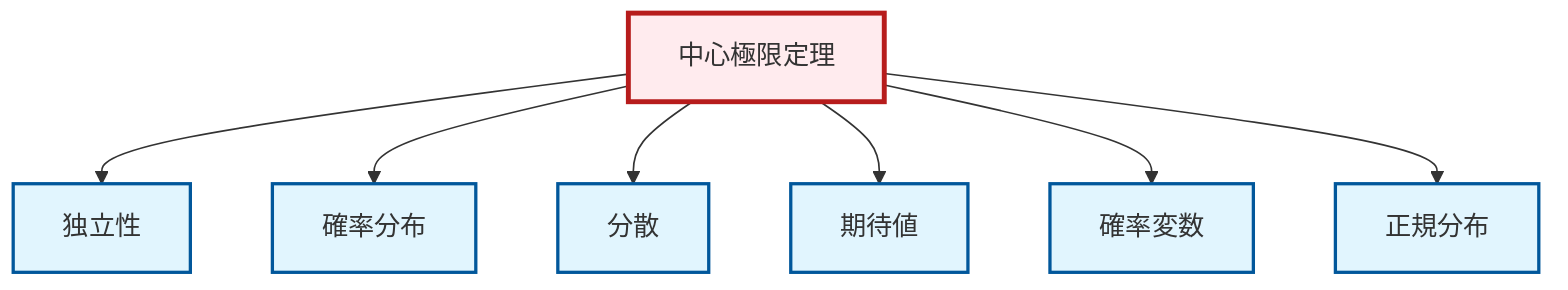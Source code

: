 graph TD
    classDef definition fill:#e1f5fe,stroke:#01579b,stroke-width:2px
    classDef theorem fill:#f3e5f5,stroke:#4a148c,stroke-width:2px
    classDef axiom fill:#fff3e0,stroke:#e65100,stroke-width:2px
    classDef example fill:#e8f5e9,stroke:#1b5e20,stroke-width:2px
    classDef current fill:#ffebee,stroke:#b71c1c,stroke-width:3px
    def-probability-distribution["確率分布"]:::definition
    def-independence["独立性"]:::definition
    def-expectation["期待値"]:::definition
    def-normal-distribution["正規分布"]:::definition
    thm-central-limit["中心極限定理"]:::theorem
    def-random-variable["確率変数"]:::definition
    def-variance["分散"]:::definition
    thm-central-limit --> def-independence
    thm-central-limit --> def-probability-distribution
    thm-central-limit --> def-variance
    thm-central-limit --> def-expectation
    thm-central-limit --> def-random-variable
    thm-central-limit --> def-normal-distribution
    class thm-central-limit current
